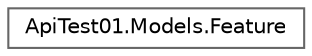 digraph "Graphe hiérarchique des classes"
{
 // LATEX_PDF_SIZE
  bgcolor="transparent";
  edge [fontname=Helvetica,fontsize=10,labelfontname=Helvetica,labelfontsize=10];
  node [fontname=Helvetica,fontsize=10,shape=box,height=0.2,width=0.4];
  rankdir="LR";
  Node0 [id="Node000000",label="ApiTest01.Models.Feature",height=0.2,width=0.4,color="grey40", fillcolor="white", style="filled",URL="$class_api_test01_1_1_models_1_1_feature.html",tooltip="The feature."];
}
